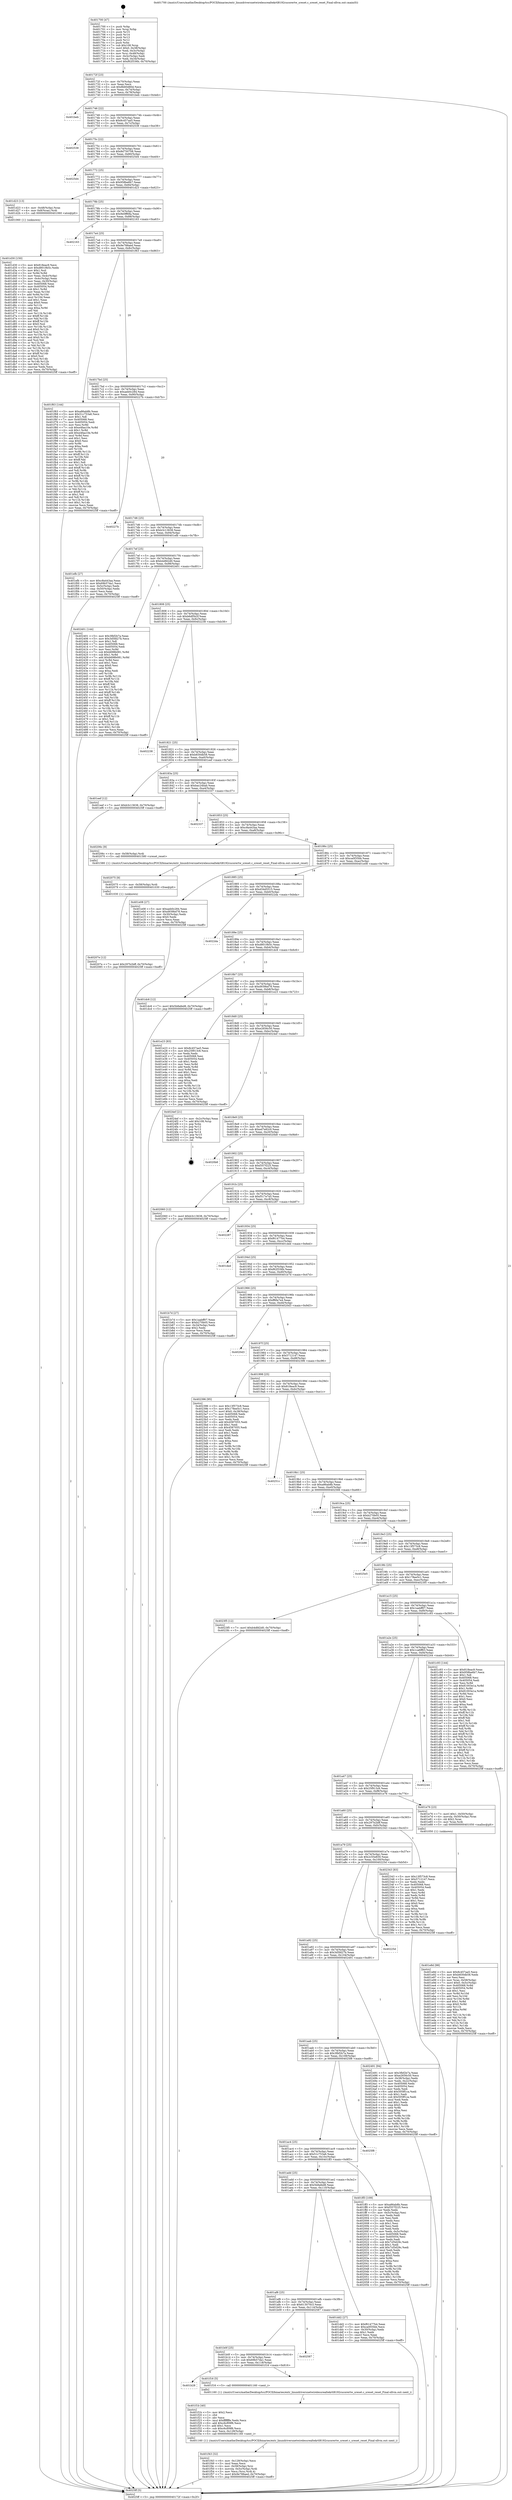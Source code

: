 digraph "0x401700" {
  label = "0x401700 (/mnt/c/Users/mathe/Desktop/tcc/POCII/binaries/extr_linuxdriversnetwirelessrealtekrtl8192cucorertw_sreset.c_sreset_reset_Final-ollvm.out::main(0))"
  labelloc = "t"
  node[shape=record]

  Entry [label="",width=0.3,height=0.3,shape=circle,fillcolor=black,style=filled]
  "0x40172f" [label="{
     0x40172f [23]\l
     | [instrs]\l
     &nbsp;&nbsp;0x40172f \<+3\>: mov -0x70(%rbp),%eax\l
     &nbsp;&nbsp;0x401732 \<+2\>: mov %eax,%ecx\l
     &nbsp;&nbsp;0x401734 \<+6\>: sub $0x8b60d80d,%ecx\l
     &nbsp;&nbsp;0x40173a \<+3\>: mov %eax,-0x74(%rbp)\l
     &nbsp;&nbsp;0x40173d \<+3\>: mov %ecx,-0x78(%rbp)\l
     &nbsp;&nbsp;0x401740 \<+6\>: je 0000000000401beb \<main+0x4eb\>\l
  }"]
  "0x401beb" [label="{
     0x401beb\l
  }", style=dashed]
  "0x401746" [label="{
     0x401746 [22]\l
     | [instrs]\l
     &nbsp;&nbsp;0x401746 \<+5\>: jmp 000000000040174b \<main+0x4b\>\l
     &nbsp;&nbsp;0x40174b \<+3\>: mov -0x74(%rbp),%eax\l
     &nbsp;&nbsp;0x40174e \<+5\>: sub $0x8c457aa5,%eax\l
     &nbsp;&nbsp;0x401753 \<+3\>: mov %eax,-0x7c(%rbp)\l
     &nbsp;&nbsp;0x401756 \<+6\>: je 0000000000402538 \<main+0xe38\>\l
  }"]
  Exit [label="",width=0.3,height=0.3,shape=circle,fillcolor=black,style=filled,peripheries=2]
  "0x402538" [label="{
     0x402538\l
  }", style=dashed]
  "0x40175c" [label="{
     0x40175c [22]\l
     | [instrs]\l
     &nbsp;&nbsp;0x40175c \<+5\>: jmp 0000000000401761 \<main+0x61\>\l
     &nbsp;&nbsp;0x401761 \<+3\>: mov -0x74(%rbp),%eax\l
     &nbsp;&nbsp;0x401764 \<+5\>: sub $0x8d750708,%eax\l
     &nbsp;&nbsp;0x401769 \<+3\>: mov %eax,-0x80(%rbp)\l
     &nbsp;&nbsp;0x40176c \<+6\>: je 00000000004025d4 \<main+0xed4\>\l
  }"]
  "0x40207e" [label="{
     0x40207e [12]\l
     | [instrs]\l
     &nbsp;&nbsp;0x40207e \<+7\>: movl $0x297b2bff,-0x70(%rbp)\l
     &nbsp;&nbsp;0x402085 \<+5\>: jmp 00000000004025ff \<main+0xeff\>\l
  }"]
  "0x4025d4" [label="{
     0x4025d4\l
  }", style=dashed]
  "0x401772" [label="{
     0x401772 [25]\l
     | [instrs]\l
     &nbsp;&nbsp;0x401772 \<+5\>: jmp 0000000000401777 \<main+0x77\>\l
     &nbsp;&nbsp;0x401777 \<+3\>: mov -0x74(%rbp),%eax\l
     &nbsp;&nbsp;0x40177a \<+5\>: sub $0x958be6b7,%eax\l
     &nbsp;&nbsp;0x40177f \<+6\>: mov %eax,-0x84(%rbp)\l
     &nbsp;&nbsp;0x401785 \<+6\>: je 0000000000401d23 \<main+0x623\>\l
  }"]
  "0x402075" [label="{
     0x402075 [9]\l
     | [instrs]\l
     &nbsp;&nbsp;0x402075 \<+4\>: mov -0x58(%rbp),%rdi\l
     &nbsp;&nbsp;0x402079 \<+5\>: call 0000000000401030 \<free@plt\>\l
     | [calls]\l
     &nbsp;&nbsp;0x401030 \{1\} (unknown)\l
  }"]
  "0x401d23" [label="{
     0x401d23 [13]\l
     | [instrs]\l
     &nbsp;&nbsp;0x401d23 \<+4\>: mov -0x48(%rbp),%rax\l
     &nbsp;&nbsp;0x401d27 \<+4\>: mov 0x8(%rax),%rdi\l
     &nbsp;&nbsp;0x401d2b \<+5\>: call 0000000000401060 \<atoi@plt\>\l
     | [calls]\l
     &nbsp;&nbsp;0x401060 \{1\} (unknown)\l
  }"]
  "0x40178b" [label="{
     0x40178b [25]\l
     | [instrs]\l
     &nbsp;&nbsp;0x40178b \<+5\>: jmp 0000000000401790 \<main+0x90\>\l
     &nbsp;&nbsp;0x401790 \<+3\>: mov -0x74(%rbp),%eax\l
     &nbsp;&nbsp;0x401793 \<+5\>: sub $0x9e0ff68a,%eax\l
     &nbsp;&nbsp;0x401798 \<+6\>: mov %eax,-0x88(%rbp)\l
     &nbsp;&nbsp;0x40179e \<+6\>: je 0000000000402163 \<main+0xa63\>\l
  }"]
  "0x401f43" [label="{
     0x401f43 [32]\l
     | [instrs]\l
     &nbsp;&nbsp;0x401f43 \<+6\>: mov -0x128(%rbp),%ecx\l
     &nbsp;&nbsp;0x401f49 \<+3\>: imul %eax,%ecx\l
     &nbsp;&nbsp;0x401f4c \<+4\>: mov -0x58(%rbp),%rsi\l
     &nbsp;&nbsp;0x401f50 \<+4\>: movslq -0x5c(%rbp),%rdi\l
     &nbsp;&nbsp;0x401f54 \<+3\>: mov %ecx,(%rsi,%rdi,4)\l
     &nbsp;&nbsp;0x401f57 \<+7\>: movl $0x9e788aed,-0x70(%rbp)\l
     &nbsp;&nbsp;0x401f5e \<+5\>: jmp 00000000004025ff \<main+0xeff\>\l
  }"]
  "0x402163" [label="{
     0x402163\l
  }", style=dashed]
  "0x4017a4" [label="{
     0x4017a4 [25]\l
     | [instrs]\l
     &nbsp;&nbsp;0x4017a4 \<+5\>: jmp 00000000004017a9 \<main+0xa9\>\l
     &nbsp;&nbsp;0x4017a9 \<+3\>: mov -0x74(%rbp),%eax\l
     &nbsp;&nbsp;0x4017ac \<+5\>: sub $0x9e788aed,%eax\l
     &nbsp;&nbsp;0x4017b1 \<+6\>: mov %eax,-0x8c(%rbp)\l
     &nbsp;&nbsp;0x4017b7 \<+6\>: je 0000000000401f63 \<main+0x863\>\l
  }"]
  "0x401f1b" [label="{
     0x401f1b [40]\l
     | [instrs]\l
     &nbsp;&nbsp;0x401f1b \<+5\>: mov $0x2,%ecx\l
     &nbsp;&nbsp;0x401f20 \<+1\>: cltd\l
     &nbsp;&nbsp;0x401f21 \<+2\>: idiv %ecx\l
     &nbsp;&nbsp;0x401f23 \<+6\>: imul $0xfffffffe,%edx,%ecx\l
     &nbsp;&nbsp;0x401f29 \<+6\>: add $0xc6cf09f6,%ecx\l
     &nbsp;&nbsp;0x401f2f \<+3\>: add $0x1,%ecx\l
     &nbsp;&nbsp;0x401f32 \<+6\>: sub $0xc6cf09f6,%ecx\l
     &nbsp;&nbsp;0x401f38 \<+6\>: mov %ecx,-0x128(%rbp)\l
     &nbsp;&nbsp;0x401f3e \<+5\>: call 0000000000401160 \<next_i\>\l
     | [calls]\l
     &nbsp;&nbsp;0x401160 \{1\} (/mnt/c/Users/mathe/Desktop/tcc/POCII/binaries/extr_linuxdriversnetwirelessrealtekrtl8192cucorertw_sreset.c_sreset_reset_Final-ollvm.out::next_i)\l
  }"]
  "0x401f63" [label="{
     0x401f63 [144]\l
     | [instrs]\l
     &nbsp;&nbsp;0x401f63 \<+5\>: mov $0xa86ab8b,%eax\l
     &nbsp;&nbsp;0x401f68 \<+5\>: mov $0x51c753a6,%ecx\l
     &nbsp;&nbsp;0x401f6d \<+2\>: mov $0x1,%dl\l
     &nbsp;&nbsp;0x401f6f \<+7\>: mov 0x405068,%esi\l
     &nbsp;&nbsp;0x401f76 \<+7\>: mov 0x405054,%edi\l
     &nbsp;&nbsp;0x401f7d \<+3\>: mov %esi,%r8d\l
     &nbsp;&nbsp;0x401f80 \<+7\>: sub $0xe4faa10e,%r8d\l
     &nbsp;&nbsp;0x401f87 \<+4\>: sub $0x1,%r8d\l
     &nbsp;&nbsp;0x401f8b \<+7\>: add $0xe4faa10e,%r8d\l
     &nbsp;&nbsp;0x401f92 \<+4\>: imul %r8d,%esi\l
     &nbsp;&nbsp;0x401f96 \<+3\>: and $0x1,%esi\l
     &nbsp;&nbsp;0x401f99 \<+3\>: cmp $0x0,%esi\l
     &nbsp;&nbsp;0x401f9c \<+4\>: sete %r9b\l
     &nbsp;&nbsp;0x401fa0 \<+3\>: cmp $0xa,%edi\l
     &nbsp;&nbsp;0x401fa3 \<+4\>: setl %r10b\l
     &nbsp;&nbsp;0x401fa7 \<+3\>: mov %r9b,%r11b\l
     &nbsp;&nbsp;0x401faa \<+4\>: xor $0xff,%r11b\l
     &nbsp;&nbsp;0x401fae \<+3\>: mov %r10b,%bl\l
     &nbsp;&nbsp;0x401fb1 \<+3\>: xor $0xff,%bl\l
     &nbsp;&nbsp;0x401fb4 \<+3\>: xor $0x1,%dl\l
     &nbsp;&nbsp;0x401fb7 \<+3\>: mov %r11b,%r14b\l
     &nbsp;&nbsp;0x401fba \<+4\>: and $0xff,%r14b\l
     &nbsp;&nbsp;0x401fbe \<+3\>: and %dl,%r9b\l
     &nbsp;&nbsp;0x401fc1 \<+3\>: mov %bl,%r15b\l
     &nbsp;&nbsp;0x401fc4 \<+4\>: and $0xff,%r15b\l
     &nbsp;&nbsp;0x401fc8 \<+3\>: and %dl,%r10b\l
     &nbsp;&nbsp;0x401fcb \<+3\>: or %r9b,%r14b\l
     &nbsp;&nbsp;0x401fce \<+3\>: or %r10b,%r15b\l
     &nbsp;&nbsp;0x401fd1 \<+3\>: xor %r15b,%r14b\l
     &nbsp;&nbsp;0x401fd4 \<+3\>: or %bl,%r11b\l
     &nbsp;&nbsp;0x401fd7 \<+4\>: xor $0xff,%r11b\l
     &nbsp;&nbsp;0x401fdb \<+3\>: or $0x1,%dl\l
     &nbsp;&nbsp;0x401fde \<+3\>: and %dl,%r11b\l
     &nbsp;&nbsp;0x401fe1 \<+3\>: or %r11b,%r14b\l
     &nbsp;&nbsp;0x401fe4 \<+4\>: test $0x1,%r14b\l
     &nbsp;&nbsp;0x401fe8 \<+3\>: cmovne %ecx,%eax\l
     &nbsp;&nbsp;0x401feb \<+3\>: mov %eax,-0x70(%rbp)\l
     &nbsp;&nbsp;0x401fee \<+5\>: jmp 00000000004025ff \<main+0xeff\>\l
  }"]
  "0x4017bd" [label="{
     0x4017bd [25]\l
     | [instrs]\l
     &nbsp;&nbsp;0x4017bd \<+5\>: jmp 00000000004017c2 \<main+0xc2\>\l
     &nbsp;&nbsp;0x4017c2 \<+3\>: mov -0x74(%rbp),%eax\l
     &nbsp;&nbsp;0x4017c5 \<+5\>: sub $0xaeb0c284,%eax\l
     &nbsp;&nbsp;0x4017ca \<+6\>: mov %eax,-0x90(%rbp)\l
     &nbsp;&nbsp;0x4017d0 \<+6\>: je 000000000040227b \<main+0xb7b\>\l
  }"]
  "0x401b28" [label="{
     0x401b28\l
  }", style=dashed]
  "0x40227b" [label="{
     0x40227b\l
  }", style=dashed]
  "0x4017d6" [label="{
     0x4017d6 [25]\l
     | [instrs]\l
     &nbsp;&nbsp;0x4017d6 \<+5\>: jmp 00000000004017db \<main+0xdb\>\l
     &nbsp;&nbsp;0x4017db \<+3\>: mov -0x74(%rbp),%eax\l
     &nbsp;&nbsp;0x4017de \<+5\>: sub $0xb3c13638,%eax\l
     &nbsp;&nbsp;0x4017e3 \<+6\>: mov %eax,-0x94(%rbp)\l
     &nbsp;&nbsp;0x4017e9 \<+6\>: je 0000000000401efb \<main+0x7fb\>\l
  }"]
  "0x401f16" [label="{
     0x401f16 [5]\l
     | [instrs]\l
     &nbsp;&nbsp;0x401f16 \<+5\>: call 0000000000401160 \<next_i\>\l
     | [calls]\l
     &nbsp;&nbsp;0x401160 \{1\} (/mnt/c/Users/mathe/Desktop/tcc/POCII/binaries/extr_linuxdriversnetwirelessrealtekrtl8192cucorertw_sreset.c_sreset_reset_Final-ollvm.out::next_i)\l
  }"]
  "0x401efb" [label="{
     0x401efb [27]\l
     | [instrs]\l
     &nbsp;&nbsp;0x401efb \<+5\>: mov $0xc8a443aa,%eax\l
     &nbsp;&nbsp;0x401f00 \<+5\>: mov $0x69b57da1,%ecx\l
     &nbsp;&nbsp;0x401f05 \<+3\>: mov -0x5c(%rbp),%edx\l
     &nbsp;&nbsp;0x401f08 \<+3\>: cmp -0x50(%rbp),%edx\l
     &nbsp;&nbsp;0x401f0b \<+3\>: cmovl %ecx,%eax\l
     &nbsp;&nbsp;0x401f0e \<+3\>: mov %eax,-0x70(%rbp)\l
     &nbsp;&nbsp;0x401f11 \<+5\>: jmp 00000000004025ff \<main+0xeff\>\l
  }"]
  "0x4017ef" [label="{
     0x4017ef [25]\l
     | [instrs]\l
     &nbsp;&nbsp;0x4017ef \<+5\>: jmp 00000000004017f4 \<main+0xf4\>\l
     &nbsp;&nbsp;0x4017f4 \<+3\>: mov -0x74(%rbp),%eax\l
     &nbsp;&nbsp;0x4017f7 \<+5\>: sub $0xb4dfd2d0,%eax\l
     &nbsp;&nbsp;0x4017fc \<+6\>: mov %eax,-0x98(%rbp)\l
     &nbsp;&nbsp;0x401802 \<+6\>: je 0000000000402401 \<main+0xd01\>\l
  }"]
  "0x401b0f" [label="{
     0x401b0f [25]\l
     | [instrs]\l
     &nbsp;&nbsp;0x401b0f \<+5\>: jmp 0000000000401b14 \<main+0x414\>\l
     &nbsp;&nbsp;0x401b14 \<+3\>: mov -0x74(%rbp),%eax\l
     &nbsp;&nbsp;0x401b17 \<+5\>: sub $0x69b57da1,%eax\l
     &nbsp;&nbsp;0x401b1c \<+6\>: mov %eax,-0x118(%rbp)\l
     &nbsp;&nbsp;0x401b22 \<+6\>: je 0000000000401f16 \<main+0x816\>\l
  }"]
  "0x402401" [label="{
     0x402401 [144]\l
     | [instrs]\l
     &nbsp;&nbsp;0x402401 \<+5\>: mov $0x3fbf2b7a,%eax\l
     &nbsp;&nbsp;0x402406 \<+5\>: mov $0x3d5fd27b,%ecx\l
     &nbsp;&nbsp;0x40240b \<+2\>: mov $0x1,%dl\l
     &nbsp;&nbsp;0x40240d \<+7\>: mov 0x405068,%esi\l
     &nbsp;&nbsp;0x402414 \<+7\>: mov 0x405054,%edi\l
     &nbsp;&nbsp;0x40241b \<+3\>: mov %esi,%r8d\l
     &nbsp;&nbsp;0x40241e \<+7\>: sub $0xb698b081,%r8d\l
     &nbsp;&nbsp;0x402425 \<+4\>: sub $0x1,%r8d\l
     &nbsp;&nbsp;0x402429 \<+7\>: add $0xb698b081,%r8d\l
     &nbsp;&nbsp;0x402430 \<+4\>: imul %r8d,%esi\l
     &nbsp;&nbsp;0x402434 \<+3\>: and $0x1,%esi\l
     &nbsp;&nbsp;0x402437 \<+3\>: cmp $0x0,%esi\l
     &nbsp;&nbsp;0x40243a \<+4\>: sete %r9b\l
     &nbsp;&nbsp;0x40243e \<+3\>: cmp $0xa,%edi\l
     &nbsp;&nbsp;0x402441 \<+4\>: setl %r10b\l
     &nbsp;&nbsp;0x402445 \<+3\>: mov %r9b,%r11b\l
     &nbsp;&nbsp;0x402448 \<+4\>: xor $0xff,%r11b\l
     &nbsp;&nbsp;0x40244c \<+3\>: mov %r10b,%bl\l
     &nbsp;&nbsp;0x40244f \<+3\>: xor $0xff,%bl\l
     &nbsp;&nbsp;0x402452 \<+3\>: xor $0x1,%dl\l
     &nbsp;&nbsp;0x402455 \<+3\>: mov %r11b,%r14b\l
     &nbsp;&nbsp;0x402458 \<+4\>: and $0xff,%r14b\l
     &nbsp;&nbsp;0x40245c \<+3\>: and %dl,%r9b\l
     &nbsp;&nbsp;0x40245f \<+3\>: mov %bl,%r15b\l
     &nbsp;&nbsp;0x402462 \<+4\>: and $0xff,%r15b\l
     &nbsp;&nbsp;0x402466 \<+3\>: and %dl,%r10b\l
     &nbsp;&nbsp;0x402469 \<+3\>: or %r9b,%r14b\l
     &nbsp;&nbsp;0x40246c \<+3\>: or %r10b,%r15b\l
     &nbsp;&nbsp;0x40246f \<+3\>: xor %r15b,%r14b\l
     &nbsp;&nbsp;0x402472 \<+3\>: or %bl,%r11b\l
     &nbsp;&nbsp;0x402475 \<+4\>: xor $0xff,%r11b\l
     &nbsp;&nbsp;0x402479 \<+3\>: or $0x1,%dl\l
     &nbsp;&nbsp;0x40247c \<+3\>: and %dl,%r11b\l
     &nbsp;&nbsp;0x40247f \<+3\>: or %r11b,%r14b\l
     &nbsp;&nbsp;0x402482 \<+4\>: test $0x1,%r14b\l
     &nbsp;&nbsp;0x402486 \<+3\>: cmovne %ecx,%eax\l
     &nbsp;&nbsp;0x402489 \<+3\>: mov %eax,-0x70(%rbp)\l
     &nbsp;&nbsp;0x40248c \<+5\>: jmp 00000000004025ff \<main+0xeff\>\l
  }"]
  "0x401808" [label="{
     0x401808 [25]\l
     | [instrs]\l
     &nbsp;&nbsp;0x401808 \<+5\>: jmp 000000000040180d \<main+0x10d\>\l
     &nbsp;&nbsp;0x40180d \<+3\>: mov -0x74(%rbp),%eax\l
     &nbsp;&nbsp;0x401810 \<+5\>: sub $0xb6df5b2f,%eax\l
     &nbsp;&nbsp;0x401815 \<+6\>: mov %eax,-0x9c(%rbp)\l
     &nbsp;&nbsp;0x40181b \<+6\>: je 0000000000402238 \<main+0xb38\>\l
  }"]
  "0x402587" [label="{
     0x402587\l
  }", style=dashed]
  "0x402238" [label="{
     0x402238\l
  }", style=dashed]
  "0x401821" [label="{
     0x401821 [25]\l
     | [instrs]\l
     &nbsp;&nbsp;0x401821 \<+5\>: jmp 0000000000401826 \<main+0x126\>\l
     &nbsp;&nbsp;0x401826 \<+3\>: mov -0x74(%rbp),%eax\l
     &nbsp;&nbsp;0x401829 \<+5\>: sub $0xb830db58,%eax\l
     &nbsp;&nbsp;0x40182e \<+6\>: mov %eax,-0xa0(%rbp)\l
     &nbsp;&nbsp;0x401834 \<+6\>: je 0000000000401eef \<main+0x7ef\>\l
  }"]
  "0x401e8d" [label="{
     0x401e8d [98]\l
     | [instrs]\l
     &nbsp;&nbsp;0x401e8d \<+5\>: mov $0x8c457aa5,%ecx\l
     &nbsp;&nbsp;0x401e92 \<+5\>: mov $0xb830db58,%edx\l
     &nbsp;&nbsp;0x401e97 \<+2\>: xor %esi,%esi\l
     &nbsp;&nbsp;0x401e99 \<+4\>: mov %rax,-0x58(%rbp)\l
     &nbsp;&nbsp;0x401e9d \<+7\>: movl $0x0,-0x5c(%rbp)\l
     &nbsp;&nbsp;0x401ea4 \<+8\>: mov 0x405068,%r8d\l
     &nbsp;&nbsp;0x401eac \<+8\>: mov 0x405054,%r9d\l
     &nbsp;&nbsp;0x401eb4 \<+3\>: sub $0x1,%esi\l
     &nbsp;&nbsp;0x401eb7 \<+3\>: mov %r8d,%r10d\l
     &nbsp;&nbsp;0x401eba \<+3\>: add %esi,%r10d\l
     &nbsp;&nbsp;0x401ebd \<+4\>: imul %r10d,%r8d\l
     &nbsp;&nbsp;0x401ec1 \<+4\>: and $0x1,%r8d\l
     &nbsp;&nbsp;0x401ec5 \<+4\>: cmp $0x0,%r8d\l
     &nbsp;&nbsp;0x401ec9 \<+4\>: sete %r11b\l
     &nbsp;&nbsp;0x401ecd \<+4\>: cmp $0xa,%r9d\l
     &nbsp;&nbsp;0x401ed1 \<+3\>: setl %bl\l
     &nbsp;&nbsp;0x401ed4 \<+3\>: mov %r11b,%r14b\l
     &nbsp;&nbsp;0x401ed7 \<+3\>: and %bl,%r14b\l
     &nbsp;&nbsp;0x401eda \<+3\>: xor %bl,%r11b\l
     &nbsp;&nbsp;0x401edd \<+3\>: or %r11b,%r14b\l
     &nbsp;&nbsp;0x401ee0 \<+4\>: test $0x1,%r14b\l
     &nbsp;&nbsp;0x401ee4 \<+3\>: cmovne %edx,%ecx\l
     &nbsp;&nbsp;0x401ee7 \<+3\>: mov %ecx,-0x70(%rbp)\l
     &nbsp;&nbsp;0x401eea \<+5\>: jmp 00000000004025ff \<main+0xeff\>\l
  }"]
  "0x401eef" [label="{
     0x401eef [12]\l
     | [instrs]\l
     &nbsp;&nbsp;0x401eef \<+7\>: movl $0xb3c13638,-0x70(%rbp)\l
     &nbsp;&nbsp;0x401ef6 \<+5\>: jmp 00000000004025ff \<main+0xeff\>\l
  }"]
  "0x40183a" [label="{
     0x40183a [25]\l
     | [instrs]\l
     &nbsp;&nbsp;0x40183a \<+5\>: jmp 000000000040183f \<main+0x13f\>\l
     &nbsp;&nbsp;0x40183f \<+3\>: mov -0x74(%rbp),%eax\l
     &nbsp;&nbsp;0x401842 \<+5\>: sub $0xbac24bab,%eax\l
     &nbsp;&nbsp;0x401847 \<+6\>: mov %eax,-0xa4(%rbp)\l
     &nbsp;&nbsp;0x40184d \<+6\>: je 0000000000402337 \<main+0xc37\>\l
  }"]
  "0x401af6" [label="{
     0x401af6 [25]\l
     | [instrs]\l
     &nbsp;&nbsp;0x401af6 \<+5\>: jmp 0000000000401afb \<main+0x3fb\>\l
     &nbsp;&nbsp;0x401afb \<+3\>: mov -0x74(%rbp),%eax\l
     &nbsp;&nbsp;0x401afe \<+5\>: sub $0x613070c3,%eax\l
     &nbsp;&nbsp;0x401b03 \<+6\>: mov %eax,-0x114(%rbp)\l
     &nbsp;&nbsp;0x401b09 \<+6\>: je 0000000000402587 \<main+0xe87\>\l
  }"]
  "0x402337" [label="{
     0x402337\l
  }", style=dashed]
  "0x401853" [label="{
     0x401853 [25]\l
     | [instrs]\l
     &nbsp;&nbsp;0x401853 \<+5\>: jmp 0000000000401858 \<main+0x158\>\l
     &nbsp;&nbsp;0x401858 \<+3\>: mov -0x74(%rbp),%eax\l
     &nbsp;&nbsp;0x40185b \<+5\>: sub $0xc8a443aa,%eax\l
     &nbsp;&nbsp;0x401860 \<+6\>: mov %eax,-0xa8(%rbp)\l
     &nbsp;&nbsp;0x401866 \<+6\>: je 000000000040206c \<main+0x96c\>\l
  }"]
  "0x401dd2" [label="{
     0x401dd2 [27]\l
     | [instrs]\l
     &nbsp;&nbsp;0x401dd2 \<+5\>: mov $0xf61477b4,%eax\l
     &nbsp;&nbsp;0x401dd7 \<+5\>: mov $0xca0f35bb,%ecx\l
     &nbsp;&nbsp;0x401ddc \<+3\>: mov -0x30(%rbp),%edx\l
     &nbsp;&nbsp;0x401ddf \<+3\>: cmp $0x1,%edx\l
     &nbsp;&nbsp;0x401de2 \<+3\>: cmovl %ecx,%eax\l
     &nbsp;&nbsp;0x401de5 \<+3\>: mov %eax,-0x70(%rbp)\l
     &nbsp;&nbsp;0x401de8 \<+5\>: jmp 00000000004025ff \<main+0xeff\>\l
  }"]
  "0x40206c" [label="{
     0x40206c [9]\l
     | [instrs]\l
     &nbsp;&nbsp;0x40206c \<+4\>: mov -0x58(%rbp),%rdi\l
     &nbsp;&nbsp;0x402070 \<+5\>: call 0000000000401580 \<sreset_reset\>\l
     | [calls]\l
     &nbsp;&nbsp;0x401580 \{1\} (/mnt/c/Users/mathe/Desktop/tcc/POCII/binaries/extr_linuxdriversnetwirelessrealtekrtl8192cucorertw_sreset.c_sreset_reset_Final-ollvm.out::sreset_reset)\l
  }"]
  "0x40186c" [label="{
     0x40186c [25]\l
     | [instrs]\l
     &nbsp;&nbsp;0x40186c \<+5\>: jmp 0000000000401871 \<main+0x171\>\l
     &nbsp;&nbsp;0x401871 \<+3\>: mov -0x74(%rbp),%eax\l
     &nbsp;&nbsp;0x401874 \<+5\>: sub $0xca0f35bb,%eax\l
     &nbsp;&nbsp;0x401879 \<+6\>: mov %eax,-0xac(%rbp)\l
     &nbsp;&nbsp;0x40187f \<+6\>: je 0000000000401e08 \<main+0x708\>\l
  }"]
  "0x401add" [label="{
     0x401add [25]\l
     | [instrs]\l
     &nbsp;&nbsp;0x401add \<+5\>: jmp 0000000000401ae2 \<main+0x3e2\>\l
     &nbsp;&nbsp;0x401ae2 \<+3\>: mov -0x74(%rbp),%eax\l
     &nbsp;&nbsp;0x401ae5 \<+5\>: sub $0x5b8afed8,%eax\l
     &nbsp;&nbsp;0x401aea \<+6\>: mov %eax,-0x110(%rbp)\l
     &nbsp;&nbsp;0x401af0 \<+6\>: je 0000000000401dd2 \<main+0x6d2\>\l
  }"]
  "0x401e08" [label="{
     0x401e08 [27]\l
     | [instrs]\l
     &nbsp;&nbsp;0x401e08 \<+5\>: mov $0xaeb0c284,%eax\l
     &nbsp;&nbsp;0x401e0d \<+5\>: mov $0xd939bd78,%ecx\l
     &nbsp;&nbsp;0x401e12 \<+3\>: mov -0x30(%rbp),%edx\l
     &nbsp;&nbsp;0x401e15 \<+3\>: cmp $0x0,%edx\l
     &nbsp;&nbsp;0x401e18 \<+3\>: cmove %ecx,%eax\l
     &nbsp;&nbsp;0x401e1b \<+3\>: mov %eax,-0x70(%rbp)\l
     &nbsp;&nbsp;0x401e1e \<+5\>: jmp 00000000004025ff \<main+0xeff\>\l
  }"]
  "0x401885" [label="{
     0x401885 [25]\l
     | [instrs]\l
     &nbsp;&nbsp;0x401885 \<+5\>: jmp 000000000040188a \<main+0x18a\>\l
     &nbsp;&nbsp;0x40188a \<+3\>: mov -0x74(%rbp),%eax\l
     &nbsp;&nbsp;0x40188d \<+5\>: sub $0xd34d5515,%eax\l
     &nbsp;&nbsp;0x401892 \<+6\>: mov %eax,-0xb0(%rbp)\l
     &nbsp;&nbsp;0x401898 \<+6\>: je 00000000004022da \<main+0xbda\>\l
  }"]
  "0x401ff3" [label="{
     0x401ff3 [109]\l
     | [instrs]\l
     &nbsp;&nbsp;0x401ff3 \<+5\>: mov $0xa86ab8b,%eax\l
     &nbsp;&nbsp;0x401ff8 \<+5\>: mov $0xf357f225,%ecx\l
     &nbsp;&nbsp;0x401ffd \<+2\>: xor %edx,%edx\l
     &nbsp;&nbsp;0x401fff \<+3\>: mov -0x5c(%rbp),%esi\l
     &nbsp;&nbsp;0x402002 \<+2\>: mov %edx,%edi\l
     &nbsp;&nbsp;0x402004 \<+2\>: sub %esi,%edi\l
     &nbsp;&nbsp;0x402006 \<+2\>: mov %edx,%esi\l
     &nbsp;&nbsp;0x402008 \<+3\>: sub $0x1,%esi\l
     &nbsp;&nbsp;0x40200b \<+2\>: add %esi,%edi\l
     &nbsp;&nbsp;0x40200d \<+2\>: sub %edi,%edx\l
     &nbsp;&nbsp;0x40200f \<+3\>: mov %edx,-0x5c(%rbp)\l
     &nbsp;&nbsp;0x402012 \<+7\>: mov 0x405068,%edx\l
     &nbsp;&nbsp;0x402019 \<+7\>: mov 0x405054,%esi\l
     &nbsp;&nbsp;0x402020 \<+2\>: mov %edx,%edi\l
     &nbsp;&nbsp;0x402022 \<+6\>: sub $0x7cf3d29c,%edi\l
     &nbsp;&nbsp;0x402028 \<+3\>: sub $0x1,%edi\l
     &nbsp;&nbsp;0x40202b \<+6\>: add $0x7cf3d29c,%edi\l
     &nbsp;&nbsp;0x402031 \<+3\>: imul %edi,%edx\l
     &nbsp;&nbsp;0x402034 \<+3\>: and $0x1,%edx\l
     &nbsp;&nbsp;0x402037 \<+3\>: cmp $0x0,%edx\l
     &nbsp;&nbsp;0x40203a \<+4\>: sete %r8b\l
     &nbsp;&nbsp;0x40203e \<+3\>: cmp $0xa,%esi\l
     &nbsp;&nbsp;0x402041 \<+4\>: setl %r9b\l
     &nbsp;&nbsp;0x402045 \<+3\>: mov %r8b,%r10b\l
     &nbsp;&nbsp;0x402048 \<+3\>: and %r9b,%r10b\l
     &nbsp;&nbsp;0x40204b \<+3\>: xor %r9b,%r8b\l
     &nbsp;&nbsp;0x40204e \<+3\>: or %r8b,%r10b\l
     &nbsp;&nbsp;0x402051 \<+4\>: test $0x1,%r10b\l
     &nbsp;&nbsp;0x402055 \<+3\>: cmovne %ecx,%eax\l
     &nbsp;&nbsp;0x402058 \<+3\>: mov %eax,-0x70(%rbp)\l
     &nbsp;&nbsp;0x40205b \<+5\>: jmp 00000000004025ff \<main+0xeff\>\l
  }"]
  "0x4022da" [label="{
     0x4022da\l
  }", style=dashed]
  "0x40189e" [label="{
     0x40189e [25]\l
     | [instrs]\l
     &nbsp;&nbsp;0x40189e \<+5\>: jmp 00000000004018a3 \<main+0x1a3\>\l
     &nbsp;&nbsp;0x4018a3 \<+3\>: mov -0x74(%rbp),%eax\l
     &nbsp;&nbsp;0x4018a6 \<+5\>: sub $0xd8019b5c,%eax\l
     &nbsp;&nbsp;0x4018ab \<+6\>: mov %eax,-0xb4(%rbp)\l
     &nbsp;&nbsp;0x4018b1 \<+6\>: je 0000000000401dc6 \<main+0x6c6\>\l
  }"]
  "0x401ac4" [label="{
     0x401ac4 [25]\l
     | [instrs]\l
     &nbsp;&nbsp;0x401ac4 \<+5\>: jmp 0000000000401ac9 \<main+0x3c9\>\l
     &nbsp;&nbsp;0x401ac9 \<+3\>: mov -0x74(%rbp),%eax\l
     &nbsp;&nbsp;0x401acc \<+5\>: sub $0x51c753a6,%eax\l
     &nbsp;&nbsp;0x401ad1 \<+6\>: mov %eax,-0x10c(%rbp)\l
     &nbsp;&nbsp;0x401ad7 \<+6\>: je 0000000000401ff3 \<main+0x8f3\>\l
  }"]
  "0x401dc6" [label="{
     0x401dc6 [12]\l
     | [instrs]\l
     &nbsp;&nbsp;0x401dc6 \<+7\>: movl $0x5b8afed8,-0x70(%rbp)\l
     &nbsp;&nbsp;0x401dcd \<+5\>: jmp 00000000004025ff \<main+0xeff\>\l
  }"]
  "0x4018b7" [label="{
     0x4018b7 [25]\l
     | [instrs]\l
     &nbsp;&nbsp;0x4018b7 \<+5\>: jmp 00000000004018bc \<main+0x1bc\>\l
     &nbsp;&nbsp;0x4018bc \<+3\>: mov -0x74(%rbp),%eax\l
     &nbsp;&nbsp;0x4018bf \<+5\>: sub $0xd939bd78,%eax\l
     &nbsp;&nbsp;0x4018c4 \<+6\>: mov %eax,-0xb8(%rbp)\l
     &nbsp;&nbsp;0x4018ca \<+6\>: je 0000000000401e23 \<main+0x723\>\l
  }"]
  "0x4025f8" [label="{
     0x4025f8\l
  }", style=dashed]
  "0x401e23" [label="{
     0x401e23 [83]\l
     | [instrs]\l
     &nbsp;&nbsp;0x401e23 \<+5\>: mov $0x8c457aa5,%eax\l
     &nbsp;&nbsp;0x401e28 \<+5\>: mov $0x25f913c6,%ecx\l
     &nbsp;&nbsp;0x401e2d \<+2\>: xor %edx,%edx\l
     &nbsp;&nbsp;0x401e2f \<+7\>: mov 0x405068,%esi\l
     &nbsp;&nbsp;0x401e36 \<+7\>: mov 0x405054,%edi\l
     &nbsp;&nbsp;0x401e3d \<+3\>: sub $0x1,%edx\l
     &nbsp;&nbsp;0x401e40 \<+3\>: mov %esi,%r8d\l
     &nbsp;&nbsp;0x401e43 \<+3\>: add %edx,%r8d\l
     &nbsp;&nbsp;0x401e46 \<+4\>: imul %r8d,%esi\l
     &nbsp;&nbsp;0x401e4a \<+3\>: and $0x1,%esi\l
     &nbsp;&nbsp;0x401e4d \<+3\>: cmp $0x0,%esi\l
     &nbsp;&nbsp;0x401e50 \<+4\>: sete %r9b\l
     &nbsp;&nbsp;0x401e54 \<+3\>: cmp $0xa,%edi\l
     &nbsp;&nbsp;0x401e57 \<+4\>: setl %r10b\l
     &nbsp;&nbsp;0x401e5b \<+3\>: mov %r9b,%r11b\l
     &nbsp;&nbsp;0x401e5e \<+3\>: and %r10b,%r11b\l
     &nbsp;&nbsp;0x401e61 \<+3\>: xor %r10b,%r9b\l
     &nbsp;&nbsp;0x401e64 \<+3\>: or %r9b,%r11b\l
     &nbsp;&nbsp;0x401e67 \<+4\>: test $0x1,%r11b\l
     &nbsp;&nbsp;0x401e6b \<+3\>: cmovne %ecx,%eax\l
     &nbsp;&nbsp;0x401e6e \<+3\>: mov %eax,-0x70(%rbp)\l
     &nbsp;&nbsp;0x401e71 \<+5\>: jmp 00000000004025ff \<main+0xeff\>\l
  }"]
  "0x4018d0" [label="{
     0x4018d0 [25]\l
     | [instrs]\l
     &nbsp;&nbsp;0x4018d0 \<+5\>: jmp 00000000004018d5 \<main+0x1d5\>\l
     &nbsp;&nbsp;0x4018d5 \<+3\>: mov -0x74(%rbp),%eax\l
     &nbsp;&nbsp;0x4018d8 \<+5\>: sub $0xe2656c50,%eax\l
     &nbsp;&nbsp;0x4018dd \<+6\>: mov %eax,-0xbc(%rbp)\l
     &nbsp;&nbsp;0x4018e3 \<+6\>: je 00000000004024ef \<main+0xdef\>\l
  }"]
  "0x401aab" [label="{
     0x401aab [25]\l
     | [instrs]\l
     &nbsp;&nbsp;0x401aab \<+5\>: jmp 0000000000401ab0 \<main+0x3b0\>\l
     &nbsp;&nbsp;0x401ab0 \<+3\>: mov -0x74(%rbp),%eax\l
     &nbsp;&nbsp;0x401ab3 \<+5\>: sub $0x3fbf2b7a,%eax\l
     &nbsp;&nbsp;0x401ab8 \<+6\>: mov %eax,-0x108(%rbp)\l
     &nbsp;&nbsp;0x401abe \<+6\>: je 00000000004025f8 \<main+0xef8\>\l
  }"]
  "0x4024ef" [label="{
     0x4024ef [21]\l
     | [instrs]\l
     &nbsp;&nbsp;0x4024ef \<+3\>: mov -0x2c(%rbp),%eax\l
     &nbsp;&nbsp;0x4024f2 \<+7\>: add $0x108,%rsp\l
     &nbsp;&nbsp;0x4024f9 \<+1\>: pop %rbx\l
     &nbsp;&nbsp;0x4024fa \<+2\>: pop %r12\l
     &nbsp;&nbsp;0x4024fc \<+2\>: pop %r13\l
     &nbsp;&nbsp;0x4024fe \<+2\>: pop %r14\l
     &nbsp;&nbsp;0x402500 \<+2\>: pop %r15\l
     &nbsp;&nbsp;0x402502 \<+1\>: pop %rbp\l
     &nbsp;&nbsp;0x402503 \<+1\>: ret\l
  }"]
  "0x4018e9" [label="{
     0x4018e9 [25]\l
     | [instrs]\l
     &nbsp;&nbsp;0x4018e9 \<+5\>: jmp 00000000004018ee \<main+0x1ee\>\l
     &nbsp;&nbsp;0x4018ee \<+3\>: mov -0x74(%rbp),%eax\l
     &nbsp;&nbsp;0x4018f1 \<+5\>: sub $0xed7e82c0,%eax\l
     &nbsp;&nbsp;0x4018f6 \<+6\>: mov %eax,-0xc0(%rbp)\l
     &nbsp;&nbsp;0x4018fc \<+6\>: je 00000000004020b8 \<main+0x9b8\>\l
  }"]
  "0x402491" [label="{
     0x402491 [94]\l
     | [instrs]\l
     &nbsp;&nbsp;0x402491 \<+5\>: mov $0x3fbf2b7a,%eax\l
     &nbsp;&nbsp;0x402496 \<+5\>: mov $0xe2656c50,%ecx\l
     &nbsp;&nbsp;0x40249b \<+3\>: mov -0x38(%rbp),%edx\l
     &nbsp;&nbsp;0x40249e \<+3\>: mov %edx,-0x2c(%rbp)\l
     &nbsp;&nbsp;0x4024a1 \<+7\>: mov 0x405068,%edx\l
     &nbsp;&nbsp;0x4024a8 \<+7\>: mov 0x405054,%esi\l
     &nbsp;&nbsp;0x4024af \<+2\>: mov %edx,%edi\l
     &nbsp;&nbsp;0x4024b1 \<+6\>: add $0x505ff1ca,%edi\l
     &nbsp;&nbsp;0x4024b7 \<+3\>: sub $0x1,%edi\l
     &nbsp;&nbsp;0x4024ba \<+6\>: sub $0x505ff1ca,%edi\l
     &nbsp;&nbsp;0x4024c0 \<+3\>: imul %edi,%edx\l
     &nbsp;&nbsp;0x4024c3 \<+3\>: and $0x1,%edx\l
     &nbsp;&nbsp;0x4024c6 \<+3\>: cmp $0x0,%edx\l
     &nbsp;&nbsp;0x4024c9 \<+4\>: sete %r8b\l
     &nbsp;&nbsp;0x4024cd \<+3\>: cmp $0xa,%esi\l
     &nbsp;&nbsp;0x4024d0 \<+4\>: setl %r9b\l
     &nbsp;&nbsp;0x4024d4 \<+3\>: mov %r8b,%r10b\l
     &nbsp;&nbsp;0x4024d7 \<+3\>: and %r9b,%r10b\l
     &nbsp;&nbsp;0x4024da \<+3\>: xor %r9b,%r8b\l
     &nbsp;&nbsp;0x4024dd \<+3\>: or %r8b,%r10b\l
     &nbsp;&nbsp;0x4024e0 \<+4\>: test $0x1,%r10b\l
     &nbsp;&nbsp;0x4024e4 \<+3\>: cmovne %ecx,%eax\l
     &nbsp;&nbsp;0x4024e7 \<+3\>: mov %eax,-0x70(%rbp)\l
     &nbsp;&nbsp;0x4024ea \<+5\>: jmp 00000000004025ff \<main+0xeff\>\l
  }"]
  "0x4020b8" [label="{
     0x4020b8\l
  }", style=dashed]
  "0x401902" [label="{
     0x401902 [25]\l
     | [instrs]\l
     &nbsp;&nbsp;0x401902 \<+5\>: jmp 0000000000401907 \<main+0x207\>\l
     &nbsp;&nbsp;0x401907 \<+3\>: mov -0x74(%rbp),%eax\l
     &nbsp;&nbsp;0x40190a \<+5\>: sub $0xf357f225,%eax\l
     &nbsp;&nbsp;0x40190f \<+6\>: mov %eax,-0xc4(%rbp)\l
     &nbsp;&nbsp;0x401915 \<+6\>: je 0000000000402060 \<main+0x960\>\l
  }"]
  "0x401a92" [label="{
     0x401a92 [25]\l
     | [instrs]\l
     &nbsp;&nbsp;0x401a92 \<+5\>: jmp 0000000000401a97 \<main+0x397\>\l
     &nbsp;&nbsp;0x401a97 \<+3\>: mov -0x74(%rbp),%eax\l
     &nbsp;&nbsp;0x401a9a \<+5\>: sub $0x3d5fd27b,%eax\l
     &nbsp;&nbsp;0x401a9f \<+6\>: mov %eax,-0x104(%rbp)\l
     &nbsp;&nbsp;0x401aa5 \<+6\>: je 0000000000402491 \<main+0xd91\>\l
  }"]
  "0x402060" [label="{
     0x402060 [12]\l
     | [instrs]\l
     &nbsp;&nbsp;0x402060 \<+7\>: movl $0xb3c13638,-0x70(%rbp)\l
     &nbsp;&nbsp;0x402067 \<+5\>: jmp 00000000004025ff \<main+0xeff\>\l
  }"]
  "0x40191b" [label="{
     0x40191b [25]\l
     | [instrs]\l
     &nbsp;&nbsp;0x40191b \<+5\>: jmp 0000000000401920 \<main+0x220\>\l
     &nbsp;&nbsp;0x401920 \<+3\>: mov -0x74(%rbp),%eax\l
     &nbsp;&nbsp;0x401923 \<+5\>: sub $0xf517e7a5,%eax\l
     &nbsp;&nbsp;0x401928 \<+6\>: mov %eax,-0xc8(%rbp)\l
     &nbsp;&nbsp;0x40192e \<+6\>: je 0000000000402287 \<main+0xb87\>\l
  }"]
  "0x40225d" [label="{
     0x40225d\l
  }", style=dashed]
  "0x402287" [label="{
     0x402287\l
  }", style=dashed]
  "0x401934" [label="{
     0x401934 [25]\l
     | [instrs]\l
     &nbsp;&nbsp;0x401934 \<+5\>: jmp 0000000000401939 \<main+0x239\>\l
     &nbsp;&nbsp;0x401939 \<+3\>: mov -0x74(%rbp),%eax\l
     &nbsp;&nbsp;0x40193c \<+5\>: sub $0xf61477b4,%eax\l
     &nbsp;&nbsp;0x401941 \<+6\>: mov %eax,-0xcc(%rbp)\l
     &nbsp;&nbsp;0x401947 \<+6\>: je 0000000000401ded \<main+0x6ed\>\l
  }"]
  "0x401a79" [label="{
     0x401a79 [25]\l
     | [instrs]\l
     &nbsp;&nbsp;0x401a79 \<+5\>: jmp 0000000000401a7e \<main+0x37e\>\l
     &nbsp;&nbsp;0x401a7e \<+3\>: mov -0x74(%rbp),%eax\l
     &nbsp;&nbsp;0x401a81 \<+5\>: sub $0x2c55e830,%eax\l
     &nbsp;&nbsp;0x401a86 \<+6\>: mov %eax,-0x100(%rbp)\l
     &nbsp;&nbsp;0x401a8c \<+6\>: je 000000000040225d \<main+0xb5d\>\l
  }"]
  "0x401ded" [label="{
     0x401ded\l
  }", style=dashed]
  "0x40194d" [label="{
     0x40194d [25]\l
     | [instrs]\l
     &nbsp;&nbsp;0x40194d \<+5\>: jmp 0000000000401952 \<main+0x252\>\l
     &nbsp;&nbsp;0x401952 \<+3\>: mov -0x74(%rbp),%eax\l
     &nbsp;&nbsp;0x401955 \<+5\>: sub $0xf62f336b,%eax\l
     &nbsp;&nbsp;0x40195a \<+6\>: mov %eax,-0xd0(%rbp)\l
     &nbsp;&nbsp;0x401960 \<+6\>: je 0000000000401b7d \<main+0x47d\>\l
  }"]
  "0x402343" [label="{
     0x402343 [83]\l
     | [instrs]\l
     &nbsp;&nbsp;0x402343 \<+5\>: mov $0x13f573c8,%eax\l
     &nbsp;&nbsp;0x402348 \<+5\>: mov $0x5712147,%ecx\l
     &nbsp;&nbsp;0x40234d \<+2\>: xor %edx,%edx\l
     &nbsp;&nbsp;0x40234f \<+7\>: mov 0x405068,%esi\l
     &nbsp;&nbsp;0x402356 \<+7\>: mov 0x405054,%edi\l
     &nbsp;&nbsp;0x40235d \<+3\>: sub $0x1,%edx\l
     &nbsp;&nbsp;0x402360 \<+3\>: mov %esi,%r8d\l
     &nbsp;&nbsp;0x402363 \<+3\>: add %edx,%r8d\l
     &nbsp;&nbsp;0x402366 \<+4\>: imul %r8d,%esi\l
     &nbsp;&nbsp;0x40236a \<+3\>: and $0x1,%esi\l
     &nbsp;&nbsp;0x40236d \<+3\>: cmp $0x0,%esi\l
     &nbsp;&nbsp;0x402370 \<+4\>: sete %r9b\l
     &nbsp;&nbsp;0x402374 \<+3\>: cmp $0xa,%edi\l
     &nbsp;&nbsp;0x402377 \<+4\>: setl %r10b\l
     &nbsp;&nbsp;0x40237b \<+3\>: mov %r9b,%r11b\l
     &nbsp;&nbsp;0x40237e \<+3\>: and %r10b,%r11b\l
     &nbsp;&nbsp;0x402381 \<+3\>: xor %r10b,%r9b\l
     &nbsp;&nbsp;0x402384 \<+3\>: or %r9b,%r11b\l
     &nbsp;&nbsp;0x402387 \<+4\>: test $0x1,%r11b\l
     &nbsp;&nbsp;0x40238b \<+3\>: cmovne %ecx,%eax\l
     &nbsp;&nbsp;0x40238e \<+3\>: mov %eax,-0x70(%rbp)\l
     &nbsp;&nbsp;0x402391 \<+5\>: jmp 00000000004025ff \<main+0xeff\>\l
  }"]
  "0x401b7d" [label="{
     0x401b7d [27]\l
     | [instrs]\l
     &nbsp;&nbsp;0x401b7d \<+5\>: mov $0x1aabff07,%eax\l
     &nbsp;&nbsp;0x401b82 \<+5\>: mov $0xb270b05,%ecx\l
     &nbsp;&nbsp;0x401b87 \<+3\>: mov -0x34(%rbp),%edx\l
     &nbsp;&nbsp;0x401b8a \<+3\>: cmp $0x2,%edx\l
     &nbsp;&nbsp;0x401b8d \<+3\>: cmovne %ecx,%eax\l
     &nbsp;&nbsp;0x401b90 \<+3\>: mov %eax,-0x70(%rbp)\l
     &nbsp;&nbsp;0x401b93 \<+5\>: jmp 00000000004025ff \<main+0xeff\>\l
  }"]
  "0x401966" [label="{
     0x401966 [25]\l
     | [instrs]\l
     &nbsp;&nbsp;0x401966 \<+5\>: jmp 000000000040196b \<main+0x26b\>\l
     &nbsp;&nbsp;0x40196b \<+3\>: mov -0x74(%rbp),%eax\l
     &nbsp;&nbsp;0x40196e \<+5\>: sub $0xff6fa7e4,%eax\l
     &nbsp;&nbsp;0x401973 \<+6\>: mov %eax,-0xd4(%rbp)\l
     &nbsp;&nbsp;0x401979 \<+6\>: je 00000000004020d3 \<main+0x9d3\>\l
  }"]
  "0x4025ff" [label="{
     0x4025ff [5]\l
     | [instrs]\l
     &nbsp;&nbsp;0x4025ff \<+5\>: jmp 000000000040172f \<main+0x2f\>\l
  }"]
  "0x401700" [label="{
     0x401700 [47]\l
     | [instrs]\l
     &nbsp;&nbsp;0x401700 \<+1\>: push %rbp\l
     &nbsp;&nbsp;0x401701 \<+3\>: mov %rsp,%rbp\l
     &nbsp;&nbsp;0x401704 \<+2\>: push %r15\l
     &nbsp;&nbsp;0x401706 \<+2\>: push %r14\l
     &nbsp;&nbsp;0x401708 \<+2\>: push %r13\l
     &nbsp;&nbsp;0x40170a \<+2\>: push %r12\l
     &nbsp;&nbsp;0x40170c \<+1\>: push %rbx\l
     &nbsp;&nbsp;0x40170d \<+7\>: sub $0x108,%rsp\l
     &nbsp;&nbsp;0x401714 \<+7\>: movl $0x0,-0x38(%rbp)\l
     &nbsp;&nbsp;0x40171b \<+3\>: mov %edi,-0x3c(%rbp)\l
     &nbsp;&nbsp;0x40171e \<+4\>: mov %rsi,-0x48(%rbp)\l
     &nbsp;&nbsp;0x401722 \<+3\>: mov -0x3c(%rbp),%edi\l
     &nbsp;&nbsp;0x401725 \<+3\>: mov %edi,-0x34(%rbp)\l
     &nbsp;&nbsp;0x401728 \<+7\>: movl $0xf62f336b,-0x70(%rbp)\l
  }"]
  "0x401a60" [label="{
     0x401a60 [25]\l
     | [instrs]\l
     &nbsp;&nbsp;0x401a60 \<+5\>: jmp 0000000000401a65 \<main+0x365\>\l
     &nbsp;&nbsp;0x401a65 \<+3\>: mov -0x74(%rbp),%eax\l
     &nbsp;&nbsp;0x401a68 \<+5\>: sub $0x297b2bff,%eax\l
     &nbsp;&nbsp;0x401a6d \<+6\>: mov %eax,-0xfc(%rbp)\l
     &nbsp;&nbsp;0x401a73 \<+6\>: je 0000000000402343 \<main+0xc43\>\l
  }"]
  "0x4020d3" [label="{
     0x4020d3\l
  }", style=dashed]
  "0x40197f" [label="{
     0x40197f [25]\l
     | [instrs]\l
     &nbsp;&nbsp;0x40197f \<+5\>: jmp 0000000000401984 \<main+0x284\>\l
     &nbsp;&nbsp;0x401984 \<+3\>: mov -0x74(%rbp),%eax\l
     &nbsp;&nbsp;0x401987 \<+5\>: sub $0x5712147,%eax\l
     &nbsp;&nbsp;0x40198c \<+6\>: mov %eax,-0xd8(%rbp)\l
     &nbsp;&nbsp;0x401992 \<+6\>: je 0000000000402396 \<main+0xc96\>\l
  }"]
  "0x401e76" [label="{
     0x401e76 [23]\l
     | [instrs]\l
     &nbsp;&nbsp;0x401e76 \<+7\>: movl $0x1,-0x50(%rbp)\l
     &nbsp;&nbsp;0x401e7d \<+4\>: movslq -0x50(%rbp),%rax\l
     &nbsp;&nbsp;0x401e81 \<+4\>: shl $0x2,%rax\l
     &nbsp;&nbsp;0x401e85 \<+3\>: mov %rax,%rdi\l
     &nbsp;&nbsp;0x401e88 \<+5\>: call 0000000000401050 \<malloc@plt\>\l
     | [calls]\l
     &nbsp;&nbsp;0x401050 \{1\} (unknown)\l
  }"]
  "0x402396" [label="{
     0x402396 [95]\l
     | [instrs]\l
     &nbsp;&nbsp;0x402396 \<+5\>: mov $0x13f573c8,%eax\l
     &nbsp;&nbsp;0x40239b \<+5\>: mov $0x178ee5c1,%ecx\l
     &nbsp;&nbsp;0x4023a0 \<+7\>: movl $0x0,-0x38(%rbp)\l
     &nbsp;&nbsp;0x4023a7 \<+7\>: mov 0x405068,%edx\l
     &nbsp;&nbsp;0x4023ae \<+7\>: mov 0x405054,%esi\l
     &nbsp;&nbsp;0x4023b5 \<+2\>: mov %edx,%edi\l
     &nbsp;&nbsp;0x4023b7 \<+6\>: add $0x4587055,%edi\l
     &nbsp;&nbsp;0x4023bd \<+3\>: sub $0x1,%edi\l
     &nbsp;&nbsp;0x4023c0 \<+6\>: sub $0x4587055,%edi\l
     &nbsp;&nbsp;0x4023c6 \<+3\>: imul %edi,%edx\l
     &nbsp;&nbsp;0x4023c9 \<+3\>: and $0x1,%edx\l
     &nbsp;&nbsp;0x4023cc \<+3\>: cmp $0x0,%edx\l
     &nbsp;&nbsp;0x4023cf \<+4\>: sete %r8b\l
     &nbsp;&nbsp;0x4023d3 \<+3\>: cmp $0xa,%esi\l
     &nbsp;&nbsp;0x4023d6 \<+4\>: setl %r9b\l
     &nbsp;&nbsp;0x4023da \<+3\>: mov %r8b,%r10b\l
     &nbsp;&nbsp;0x4023dd \<+3\>: and %r9b,%r10b\l
     &nbsp;&nbsp;0x4023e0 \<+3\>: xor %r9b,%r8b\l
     &nbsp;&nbsp;0x4023e3 \<+3\>: or %r8b,%r10b\l
     &nbsp;&nbsp;0x4023e6 \<+4\>: test $0x1,%r10b\l
     &nbsp;&nbsp;0x4023ea \<+3\>: cmovne %ecx,%eax\l
     &nbsp;&nbsp;0x4023ed \<+3\>: mov %eax,-0x70(%rbp)\l
     &nbsp;&nbsp;0x4023f0 \<+5\>: jmp 00000000004025ff \<main+0xeff\>\l
  }"]
  "0x401998" [label="{
     0x401998 [25]\l
     | [instrs]\l
     &nbsp;&nbsp;0x401998 \<+5\>: jmp 000000000040199d \<main+0x29d\>\l
     &nbsp;&nbsp;0x40199d \<+3\>: mov -0x74(%rbp),%eax\l
     &nbsp;&nbsp;0x4019a0 \<+5\>: sub $0x818eac9,%eax\l
     &nbsp;&nbsp;0x4019a5 \<+6\>: mov %eax,-0xdc(%rbp)\l
     &nbsp;&nbsp;0x4019ab \<+6\>: je 000000000040251c \<main+0xe1c\>\l
  }"]
  "0x401a47" [label="{
     0x401a47 [25]\l
     | [instrs]\l
     &nbsp;&nbsp;0x401a47 \<+5\>: jmp 0000000000401a4c \<main+0x34c\>\l
     &nbsp;&nbsp;0x401a4c \<+3\>: mov -0x74(%rbp),%eax\l
     &nbsp;&nbsp;0x401a4f \<+5\>: sub $0x25f913c6,%eax\l
     &nbsp;&nbsp;0x401a54 \<+6\>: mov %eax,-0xf8(%rbp)\l
     &nbsp;&nbsp;0x401a5a \<+6\>: je 0000000000401e76 \<main+0x776\>\l
  }"]
  "0x40251c" [label="{
     0x40251c\l
  }", style=dashed]
  "0x4019b1" [label="{
     0x4019b1 [25]\l
     | [instrs]\l
     &nbsp;&nbsp;0x4019b1 \<+5\>: jmp 00000000004019b6 \<main+0x2b6\>\l
     &nbsp;&nbsp;0x4019b6 \<+3\>: mov -0x74(%rbp),%eax\l
     &nbsp;&nbsp;0x4019b9 \<+5\>: sub $0xa86ab8b,%eax\l
     &nbsp;&nbsp;0x4019be \<+6\>: mov %eax,-0xe0(%rbp)\l
     &nbsp;&nbsp;0x4019c4 \<+6\>: je 0000000000402566 \<main+0xe66\>\l
  }"]
  "0x402244" [label="{
     0x402244\l
  }", style=dashed]
  "0x402566" [label="{
     0x402566\l
  }", style=dashed]
  "0x4019ca" [label="{
     0x4019ca [25]\l
     | [instrs]\l
     &nbsp;&nbsp;0x4019ca \<+5\>: jmp 00000000004019cf \<main+0x2cf\>\l
     &nbsp;&nbsp;0x4019cf \<+3\>: mov -0x74(%rbp),%eax\l
     &nbsp;&nbsp;0x4019d2 \<+5\>: sub $0xb270b05,%eax\l
     &nbsp;&nbsp;0x4019d7 \<+6\>: mov %eax,-0xe4(%rbp)\l
     &nbsp;&nbsp;0x4019dd \<+6\>: je 0000000000401b98 \<main+0x498\>\l
  }"]
  "0x401d30" [label="{
     0x401d30 [150]\l
     | [instrs]\l
     &nbsp;&nbsp;0x401d30 \<+5\>: mov $0x818eac9,%ecx\l
     &nbsp;&nbsp;0x401d35 \<+5\>: mov $0xd8019b5c,%edx\l
     &nbsp;&nbsp;0x401d3a \<+3\>: mov $0x1,%sil\l
     &nbsp;&nbsp;0x401d3d \<+3\>: xor %r8d,%r8d\l
     &nbsp;&nbsp;0x401d40 \<+3\>: mov %eax,-0x4c(%rbp)\l
     &nbsp;&nbsp;0x401d43 \<+3\>: mov -0x4c(%rbp),%eax\l
     &nbsp;&nbsp;0x401d46 \<+3\>: mov %eax,-0x30(%rbp)\l
     &nbsp;&nbsp;0x401d49 \<+7\>: mov 0x405068,%eax\l
     &nbsp;&nbsp;0x401d50 \<+8\>: mov 0x405054,%r9d\l
     &nbsp;&nbsp;0x401d58 \<+4\>: sub $0x1,%r8d\l
     &nbsp;&nbsp;0x401d5c \<+3\>: mov %eax,%r10d\l
     &nbsp;&nbsp;0x401d5f \<+3\>: add %r8d,%r10d\l
     &nbsp;&nbsp;0x401d62 \<+4\>: imul %r10d,%eax\l
     &nbsp;&nbsp;0x401d66 \<+3\>: and $0x1,%eax\l
     &nbsp;&nbsp;0x401d69 \<+3\>: cmp $0x0,%eax\l
     &nbsp;&nbsp;0x401d6c \<+4\>: sete %r11b\l
     &nbsp;&nbsp;0x401d70 \<+4\>: cmp $0xa,%r9d\l
     &nbsp;&nbsp;0x401d74 \<+3\>: setl %bl\l
     &nbsp;&nbsp;0x401d77 \<+3\>: mov %r11b,%r14b\l
     &nbsp;&nbsp;0x401d7a \<+4\>: xor $0xff,%r14b\l
     &nbsp;&nbsp;0x401d7e \<+3\>: mov %bl,%r15b\l
     &nbsp;&nbsp;0x401d81 \<+4\>: xor $0xff,%r15b\l
     &nbsp;&nbsp;0x401d85 \<+4\>: xor $0x0,%sil\l
     &nbsp;&nbsp;0x401d89 \<+3\>: mov %r14b,%r12b\l
     &nbsp;&nbsp;0x401d8c \<+4\>: and $0x0,%r12b\l
     &nbsp;&nbsp;0x401d90 \<+3\>: and %sil,%r11b\l
     &nbsp;&nbsp;0x401d93 \<+3\>: mov %r15b,%r13b\l
     &nbsp;&nbsp;0x401d96 \<+4\>: and $0x0,%r13b\l
     &nbsp;&nbsp;0x401d9a \<+3\>: and %sil,%bl\l
     &nbsp;&nbsp;0x401d9d \<+3\>: or %r11b,%r12b\l
     &nbsp;&nbsp;0x401da0 \<+3\>: or %bl,%r13b\l
     &nbsp;&nbsp;0x401da3 \<+3\>: xor %r13b,%r12b\l
     &nbsp;&nbsp;0x401da6 \<+3\>: or %r15b,%r14b\l
     &nbsp;&nbsp;0x401da9 \<+4\>: xor $0xff,%r14b\l
     &nbsp;&nbsp;0x401dad \<+4\>: or $0x0,%sil\l
     &nbsp;&nbsp;0x401db1 \<+3\>: and %sil,%r14b\l
     &nbsp;&nbsp;0x401db4 \<+3\>: or %r14b,%r12b\l
     &nbsp;&nbsp;0x401db7 \<+4\>: test $0x1,%r12b\l
     &nbsp;&nbsp;0x401dbb \<+3\>: cmovne %edx,%ecx\l
     &nbsp;&nbsp;0x401dbe \<+3\>: mov %ecx,-0x70(%rbp)\l
     &nbsp;&nbsp;0x401dc1 \<+5\>: jmp 00000000004025ff \<main+0xeff\>\l
  }"]
  "0x401b98" [label="{
     0x401b98\l
  }", style=dashed]
  "0x4019e3" [label="{
     0x4019e3 [25]\l
     | [instrs]\l
     &nbsp;&nbsp;0x4019e3 \<+5\>: jmp 00000000004019e8 \<main+0x2e8\>\l
     &nbsp;&nbsp;0x4019e8 \<+3\>: mov -0x74(%rbp),%eax\l
     &nbsp;&nbsp;0x4019eb \<+5\>: sub $0x13f573c8,%eax\l
     &nbsp;&nbsp;0x4019f0 \<+6\>: mov %eax,-0xe8(%rbp)\l
     &nbsp;&nbsp;0x4019f6 \<+6\>: je 00000000004025e5 \<main+0xee5\>\l
  }"]
  "0x401a2e" [label="{
     0x401a2e [25]\l
     | [instrs]\l
     &nbsp;&nbsp;0x401a2e \<+5\>: jmp 0000000000401a33 \<main+0x333\>\l
     &nbsp;&nbsp;0x401a33 \<+3\>: mov -0x74(%rbp),%eax\l
     &nbsp;&nbsp;0x401a36 \<+5\>: sub $0x1ca6ff63,%eax\l
     &nbsp;&nbsp;0x401a3b \<+6\>: mov %eax,-0xf4(%rbp)\l
     &nbsp;&nbsp;0x401a41 \<+6\>: je 0000000000402244 \<main+0xb44\>\l
  }"]
  "0x4025e5" [label="{
     0x4025e5\l
  }", style=dashed]
  "0x4019fc" [label="{
     0x4019fc [25]\l
     | [instrs]\l
     &nbsp;&nbsp;0x4019fc \<+5\>: jmp 0000000000401a01 \<main+0x301\>\l
     &nbsp;&nbsp;0x401a01 \<+3\>: mov -0x74(%rbp),%eax\l
     &nbsp;&nbsp;0x401a04 \<+5\>: sub $0x178ee5c1,%eax\l
     &nbsp;&nbsp;0x401a09 \<+6\>: mov %eax,-0xec(%rbp)\l
     &nbsp;&nbsp;0x401a0f \<+6\>: je 00000000004023f5 \<main+0xcf5\>\l
  }"]
  "0x401c93" [label="{
     0x401c93 [144]\l
     | [instrs]\l
     &nbsp;&nbsp;0x401c93 \<+5\>: mov $0x818eac9,%eax\l
     &nbsp;&nbsp;0x401c98 \<+5\>: mov $0x958be6b7,%ecx\l
     &nbsp;&nbsp;0x401c9d \<+2\>: mov $0x1,%dl\l
     &nbsp;&nbsp;0x401c9f \<+7\>: mov 0x405068,%esi\l
     &nbsp;&nbsp;0x401ca6 \<+7\>: mov 0x405054,%edi\l
     &nbsp;&nbsp;0x401cad \<+3\>: mov %esi,%r8d\l
     &nbsp;&nbsp;0x401cb0 \<+7\>: add $0x81003e1a,%r8d\l
     &nbsp;&nbsp;0x401cb7 \<+4\>: sub $0x1,%r8d\l
     &nbsp;&nbsp;0x401cbb \<+7\>: sub $0x81003e1a,%r8d\l
     &nbsp;&nbsp;0x401cc2 \<+4\>: imul %r8d,%esi\l
     &nbsp;&nbsp;0x401cc6 \<+3\>: and $0x1,%esi\l
     &nbsp;&nbsp;0x401cc9 \<+3\>: cmp $0x0,%esi\l
     &nbsp;&nbsp;0x401ccc \<+4\>: sete %r9b\l
     &nbsp;&nbsp;0x401cd0 \<+3\>: cmp $0xa,%edi\l
     &nbsp;&nbsp;0x401cd3 \<+4\>: setl %r10b\l
     &nbsp;&nbsp;0x401cd7 \<+3\>: mov %r9b,%r11b\l
     &nbsp;&nbsp;0x401cda \<+4\>: xor $0xff,%r11b\l
     &nbsp;&nbsp;0x401cde \<+3\>: mov %r10b,%bl\l
     &nbsp;&nbsp;0x401ce1 \<+3\>: xor $0xff,%bl\l
     &nbsp;&nbsp;0x401ce4 \<+3\>: xor $0x1,%dl\l
     &nbsp;&nbsp;0x401ce7 \<+3\>: mov %r11b,%r14b\l
     &nbsp;&nbsp;0x401cea \<+4\>: and $0xff,%r14b\l
     &nbsp;&nbsp;0x401cee \<+3\>: and %dl,%r9b\l
     &nbsp;&nbsp;0x401cf1 \<+3\>: mov %bl,%r15b\l
     &nbsp;&nbsp;0x401cf4 \<+4\>: and $0xff,%r15b\l
     &nbsp;&nbsp;0x401cf8 \<+3\>: and %dl,%r10b\l
     &nbsp;&nbsp;0x401cfb \<+3\>: or %r9b,%r14b\l
     &nbsp;&nbsp;0x401cfe \<+3\>: or %r10b,%r15b\l
     &nbsp;&nbsp;0x401d01 \<+3\>: xor %r15b,%r14b\l
     &nbsp;&nbsp;0x401d04 \<+3\>: or %bl,%r11b\l
     &nbsp;&nbsp;0x401d07 \<+4\>: xor $0xff,%r11b\l
     &nbsp;&nbsp;0x401d0b \<+3\>: or $0x1,%dl\l
     &nbsp;&nbsp;0x401d0e \<+3\>: and %dl,%r11b\l
     &nbsp;&nbsp;0x401d11 \<+3\>: or %r11b,%r14b\l
     &nbsp;&nbsp;0x401d14 \<+4\>: test $0x1,%r14b\l
     &nbsp;&nbsp;0x401d18 \<+3\>: cmovne %ecx,%eax\l
     &nbsp;&nbsp;0x401d1b \<+3\>: mov %eax,-0x70(%rbp)\l
     &nbsp;&nbsp;0x401d1e \<+5\>: jmp 00000000004025ff \<main+0xeff\>\l
  }"]
  "0x4023f5" [label="{
     0x4023f5 [12]\l
     | [instrs]\l
     &nbsp;&nbsp;0x4023f5 \<+7\>: movl $0xb4dfd2d0,-0x70(%rbp)\l
     &nbsp;&nbsp;0x4023fc \<+5\>: jmp 00000000004025ff \<main+0xeff\>\l
  }"]
  "0x401a15" [label="{
     0x401a15 [25]\l
     | [instrs]\l
     &nbsp;&nbsp;0x401a15 \<+5\>: jmp 0000000000401a1a \<main+0x31a\>\l
     &nbsp;&nbsp;0x401a1a \<+3\>: mov -0x74(%rbp),%eax\l
     &nbsp;&nbsp;0x401a1d \<+5\>: sub $0x1aabff07,%eax\l
     &nbsp;&nbsp;0x401a22 \<+6\>: mov %eax,-0xf0(%rbp)\l
     &nbsp;&nbsp;0x401a28 \<+6\>: je 0000000000401c93 \<main+0x593\>\l
  }"]
  Entry -> "0x401700" [label=" 1"]
  "0x40172f" -> "0x401beb" [label=" 0"]
  "0x40172f" -> "0x401746" [label=" 22"]
  "0x4024ef" -> Exit [label=" 1"]
  "0x401746" -> "0x402538" [label=" 0"]
  "0x401746" -> "0x40175c" [label=" 22"]
  "0x402491" -> "0x4025ff" [label=" 1"]
  "0x40175c" -> "0x4025d4" [label=" 0"]
  "0x40175c" -> "0x401772" [label=" 22"]
  "0x402401" -> "0x4025ff" [label=" 1"]
  "0x401772" -> "0x401d23" [label=" 1"]
  "0x401772" -> "0x40178b" [label=" 21"]
  "0x4023f5" -> "0x4025ff" [label=" 1"]
  "0x40178b" -> "0x402163" [label=" 0"]
  "0x40178b" -> "0x4017a4" [label=" 21"]
  "0x402396" -> "0x4025ff" [label=" 1"]
  "0x4017a4" -> "0x401f63" [label=" 1"]
  "0x4017a4" -> "0x4017bd" [label=" 20"]
  "0x402343" -> "0x4025ff" [label=" 1"]
  "0x4017bd" -> "0x40227b" [label=" 0"]
  "0x4017bd" -> "0x4017d6" [label=" 20"]
  "0x40207e" -> "0x4025ff" [label=" 1"]
  "0x4017d6" -> "0x401efb" [label=" 2"]
  "0x4017d6" -> "0x4017ef" [label=" 18"]
  "0x402075" -> "0x40207e" [label=" 1"]
  "0x4017ef" -> "0x402401" [label=" 1"]
  "0x4017ef" -> "0x401808" [label=" 17"]
  "0x402060" -> "0x4025ff" [label=" 1"]
  "0x401808" -> "0x402238" [label=" 0"]
  "0x401808" -> "0x401821" [label=" 17"]
  "0x401ff3" -> "0x4025ff" [label=" 1"]
  "0x401821" -> "0x401eef" [label=" 1"]
  "0x401821" -> "0x40183a" [label=" 16"]
  "0x401f43" -> "0x4025ff" [label=" 1"]
  "0x40183a" -> "0x402337" [label=" 0"]
  "0x40183a" -> "0x401853" [label=" 16"]
  "0x401f1b" -> "0x401f43" [label=" 1"]
  "0x401853" -> "0x40206c" [label=" 1"]
  "0x401853" -> "0x40186c" [label=" 15"]
  "0x401f16" -> "0x401f1b" [label=" 1"]
  "0x40186c" -> "0x401e08" [label=" 1"]
  "0x40186c" -> "0x401885" [label=" 14"]
  "0x401b0f" -> "0x401f16" [label=" 1"]
  "0x401885" -> "0x4022da" [label=" 0"]
  "0x401885" -> "0x40189e" [label=" 14"]
  "0x40206c" -> "0x402075" [label=" 1"]
  "0x40189e" -> "0x401dc6" [label=" 1"]
  "0x40189e" -> "0x4018b7" [label=" 13"]
  "0x401af6" -> "0x402587" [label=" 0"]
  "0x4018b7" -> "0x401e23" [label=" 1"]
  "0x4018b7" -> "0x4018d0" [label=" 12"]
  "0x401f63" -> "0x4025ff" [label=" 1"]
  "0x4018d0" -> "0x4024ef" [label=" 1"]
  "0x4018d0" -> "0x4018e9" [label=" 11"]
  "0x401eef" -> "0x4025ff" [label=" 1"]
  "0x4018e9" -> "0x4020b8" [label=" 0"]
  "0x4018e9" -> "0x401902" [label=" 11"]
  "0x401e8d" -> "0x4025ff" [label=" 1"]
  "0x401902" -> "0x402060" [label=" 1"]
  "0x401902" -> "0x40191b" [label=" 10"]
  "0x401e23" -> "0x4025ff" [label=" 1"]
  "0x40191b" -> "0x402287" [label=" 0"]
  "0x40191b" -> "0x401934" [label=" 10"]
  "0x401e08" -> "0x4025ff" [label=" 1"]
  "0x401934" -> "0x401ded" [label=" 0"]
  "0x401934" -> "0x40194d" [label=" 10"]
  "0x401add" -> "0x401af6" [label=" 1"]
  "0x40194d" -> "0x401b7d" [label=" 1"]
  "0x40194d" -> "0x401966" [label=" 9"]
  "0x401b7d" -> "0x4025ff" [label=" 1"]
  "0x401700" -> "0x40172f" [label=" 1"]
  "0x4025ff" -> "0x40172f" [label=" 21"]
  "0x401add" -> "0x401dd2" [label=" 1"]
  "0x401966" -> "0x4020d3" [label=" 0"]
  "0x401966" -> "0x40197f" [label=" 9"]
  "0x401ac4" -> "0x401add" [label=" 2"]
  "0x40197f" -> "0x402396" [label=" 1"]
  "0x40197f" -> "0x401998" [label=" 8"]
  "0x401ac4" -> "0x401ff3" [label=" 1"]
  "0x401998" -> "0x40251c" [label=" 0"]
  "0x401998" -> "0x4019b1" [label=" 8"]
  "0x401aab" -> "0x401ac4" [label=" 3"]
  "0x4019b1" -> "0x402566" [label=" 0"]
  "0x4019b1" -> "0x4019ca" [label=" 8"]
  "0x401aab" -> "0x4025f8" [label=" 0"]
  "0x4019ca" -> "0x401b98" [label=" 0"]
  "0x4019ca" -> "0x4019e3" [label=" 8"]
  "0x401a92" -> "0x401aab" [label=" 3"]
  "0x4019e3" -> "0x4025e5" [label=" 0"]
  "0x4019e3" -> "0x4019fc" [label=" 8"]
  "0x401a92" -> "0x402491" [label=" 1"]
  "0x4019fc" -> "0x4023f5" [label=" 1"]
  "0x4019fc" -> "0x401a15" [label=" 7"]
  "0x401e76" -> "0x401e8d" [label=" 1"]
  "0x401a15" -> "0x401c93" [label=" 1"]
  "0x401a15" -> "0x401a2e" [label=" 6"]
  "0x401c93" -> "0x4025ff" [label=" 1"]
  "0x401d23" -> "0x401d30" [label=" 1"]
  "0x401d30" -> "0x4025ff" [label=" 1"]
  "0x401dc6" -> "0x4025ff" [label=" 1"]
  "0x401efb" -> "0x4025ff" [label=" 2"]
  "0x401a2e" -> "0x402244" [label=" 0"]
  "0x401a2e" -> "0x401a47" [label=" 6"]
  "0x401af6" -> "0x401b0f" [label=" 1"]
  "0x401a47" -> "0x401e76" [label=" 1"]
  "0x401a47" -> "0x401a60" [label=" 5"]
  "0x401b0f" -> "0x401b28" [label=" 0"]
  "0x401a60" -> "0x402343" [label=" 1"]
  "0x401a60" -> "0x401a79" [label=" 4"]
  "0x401dd2" -> "0x4025ff" [label=" 1"]
  "0x401a79" -> "0x40225d" [label=" 0"]
  "0x401a79" -> "0x401a92" [label=" 4"]
}
